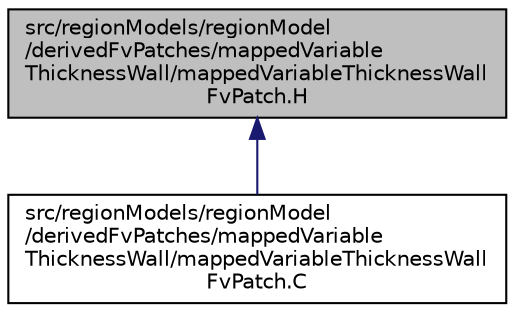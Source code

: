 digraph "src/regionModels/regionModel/derivedFvPatches/mappedVariableThicknessWall/mappedVariableThicknessWallFvPatch.H"
{
  bgcolor="transparent";
  edge [fontname="Helvetica",fontsize="10",labelfontname="Helvetica",labelfontsize="10"];
  node [fontname="Helvetica",fontsize="10",shape=record];
  Node1 [label="src/regionModels/regionModel\l/derivedFvPatches/mappedVariable\lThicknessWall/mappedVariableThicknessWall\lFvPatch.H",height=0.2,width=0.4,color="black", fillcolor="grey75", style="filled", fontcolor="black"];
  Node1 -> Node2 [dir="back",color="midnightblue",fontsize="10",style="solid",fontname="Helvetica"];
  Node2 [label="src/regionModels/regionModel\l/derivedFvPatches/mappedVariable\lThicknessWall/mappedVariableThicknessWall\lFvPatch.C",height=0.2,width=0.4,color="black",URL="$a09462.html"];
}
